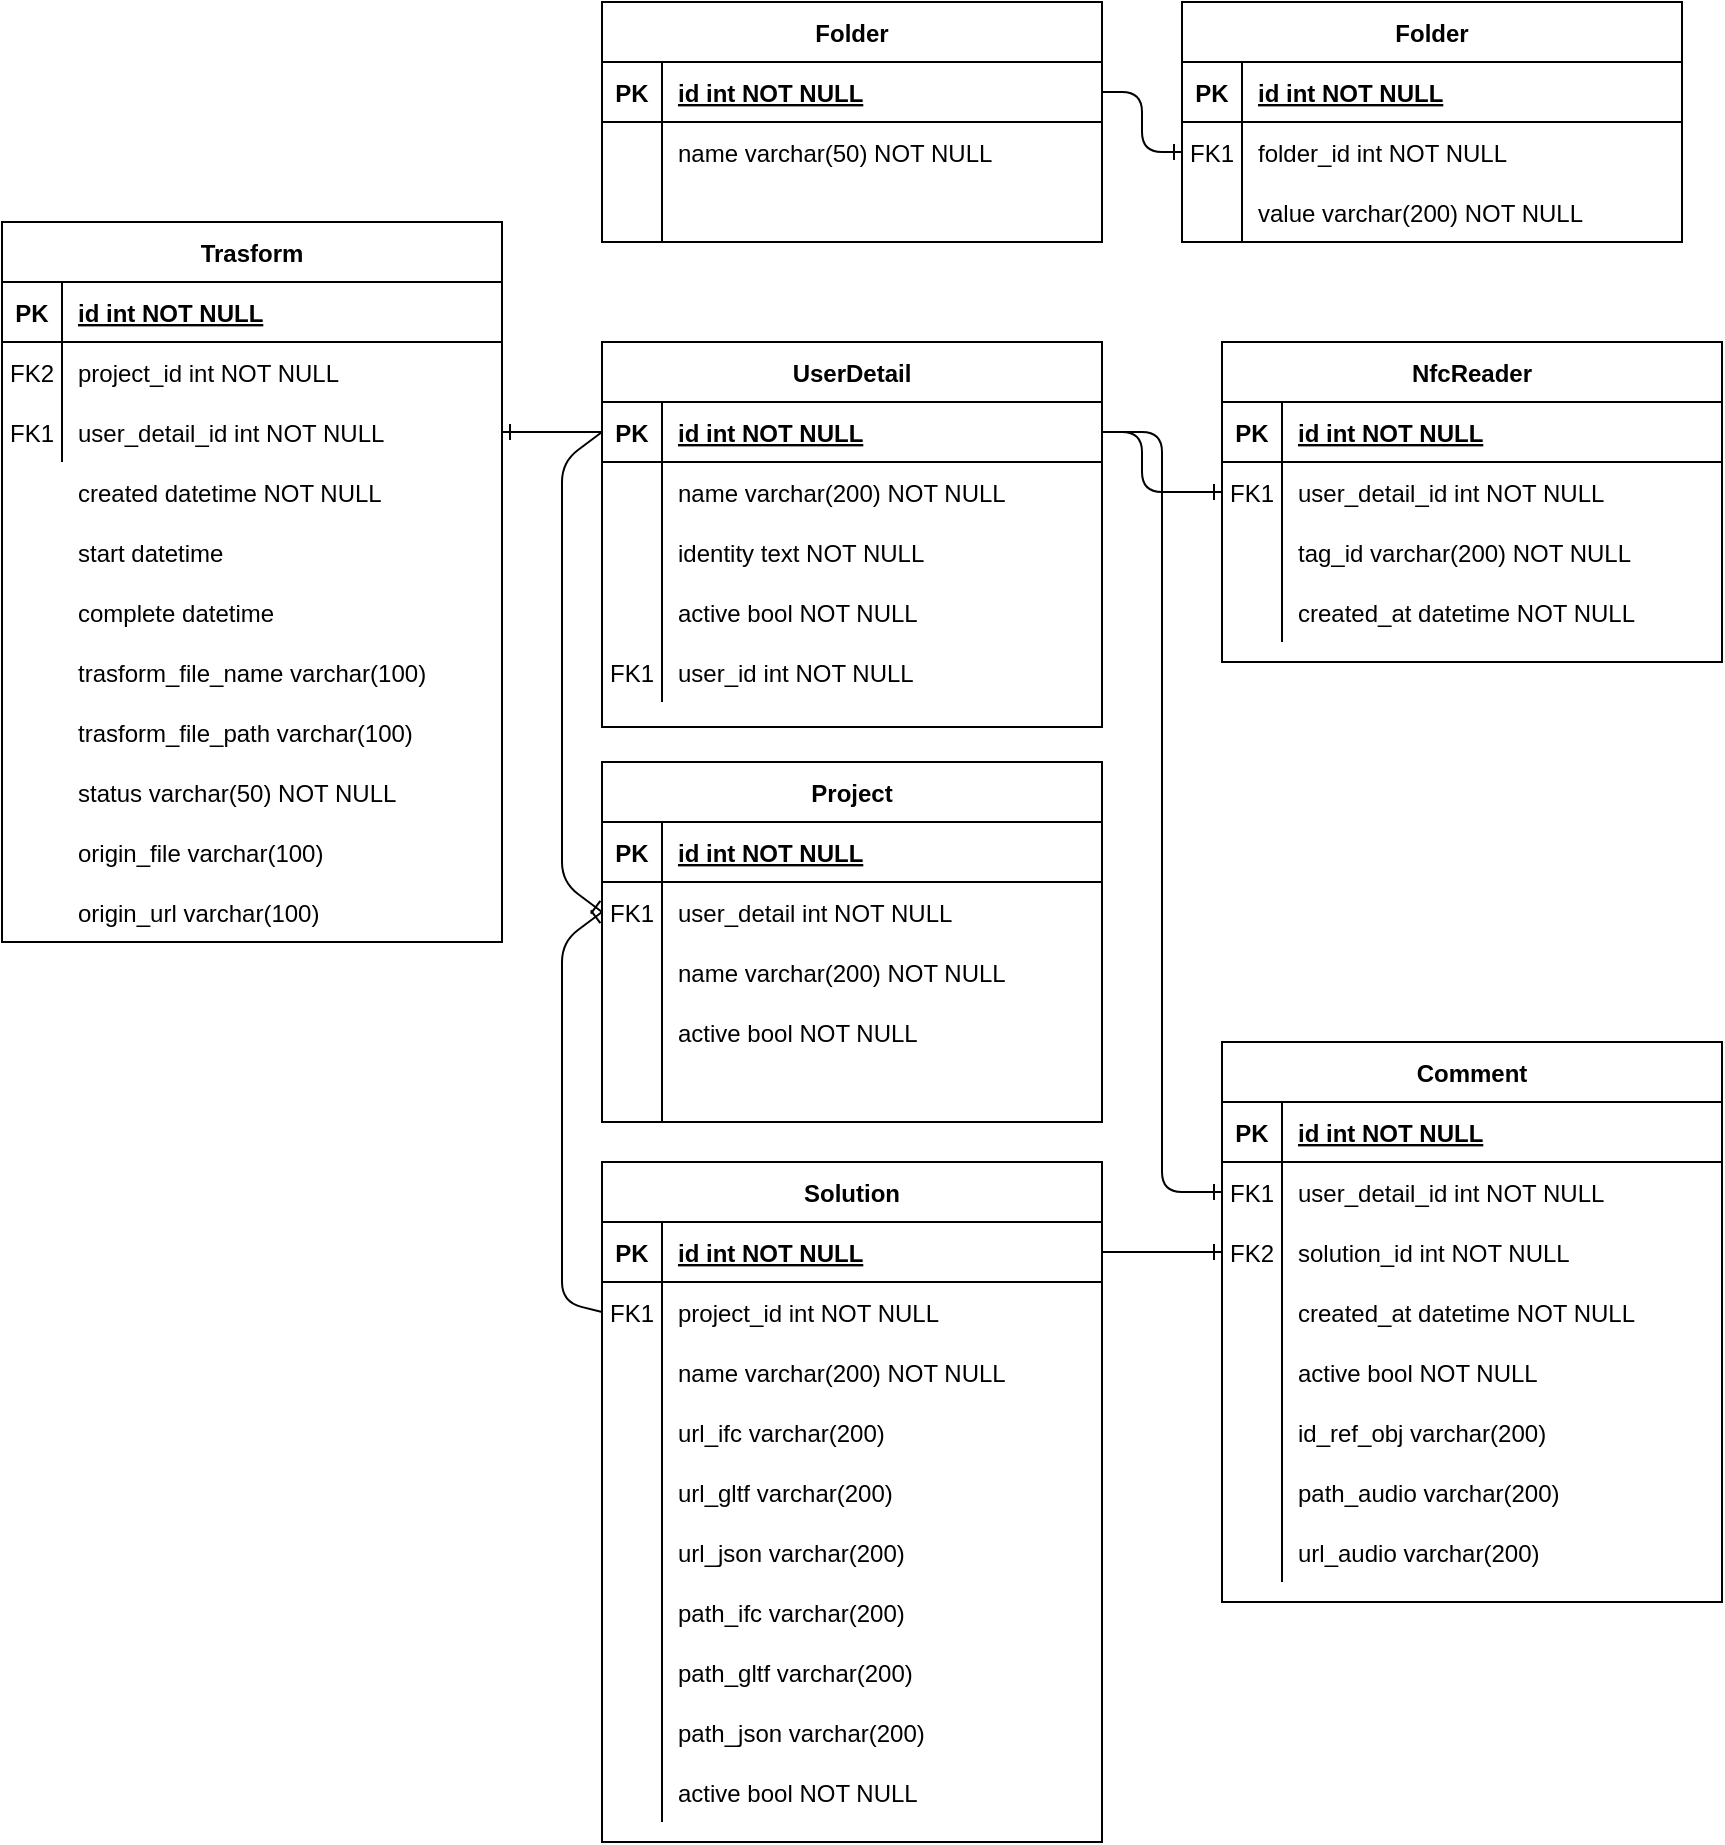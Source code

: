 <mxfile version="21.0.6" type="github">
  <diagram id="R2lEEEUBdFMjLlhIrx00" name="Page-1">
    <mxGraphModel dx="537" dy="819" grid="1" gridSize="10" guides="1" tooltips="1" connect="1" arrows="1" fold="1" page="1" pageScale="1" pageWidth="850" pageHeight="1100" math="0" shadow="0" extFonts="Permanent Marker^https://fonts.googleapis.com/css?family=Permanent+Marker">
      <root>
        <mxCell id="0" />
        <mxCell id="1" parent="0" />
        <mxCell id="ysdyAPPFtzYPSUUlSstP-8" value="Trasform" style="shape=table;startSize=30;container=1;collapsible=1;childLayout=tableLayout;fixedRows=1;rowLines=0;fontStyle=1;align=center;resizeLast=1;" parent="1" vertex="1">
          <mxGeometry x="370" y="210" width="250" height="360" as="geometry" />
        </mxCell>
        <mxCell id="ysdyAPPFtzYPSUUlSstP-9" value="" style="shape=partialRectangle;collapsible=0;dropTarget=0;pointerEvents=0;fillColor=none;points=[[0,0.5],[1,0.5]];portConstraint=eastwest;top=0;left=0;right=0;bottom=1;" parent="ysdyAPPFtzYPSUUlSstP-8" vertex="1">
          <mxGeometry y="30" width="250" height="30" as="geometry" />
        </mxCell>
        <mxCell id="ysdyAPPFtzYPSUUlSstP-10" value="PK" style="shape=partialRectangle;overflow=hidden;connectable=0;fillColor=none;top=0;left=0;bottom=0;right=0;fontStyle=1;" parent="ysdyAPPFtzYPSUUlSstP-9" vertex="1">
          <mxGeometry width="30" height="30" as="geometry">
            <mxRectangle width="30" height="30" as="alternateBounds" />
          </mxGeometry>
        </mxCell>
        <mxCell id="ysdyAPPFtzYPSUUlSstP-11" value="id int NOT NULL " style="shape=partialRectangle;overflow=hidden;connectable=0;fillColor=none;top=0;left=0;bottom=0;right=0;align=left;spacingLeft=6;fontStyle=5;" parent="ysdyAPPFtzYPSUUlSstP-9" vertex="1">
          <mxGeometry x="30" width="220" height="30" as="geometry">
            <mxRectangle width="220" height="30" as="alternateBounds" />
          </mxGeometry>
        </mxCell>
        <mxCell id="ysdyAPPFtzYPSUUlSstP-15" value="" style="shape=partialRectangle;collapsible=0;dropTarget=0;pointerEvents=0;fillColor=none;points=[[0,0.5],[1,0.5]];portConstraint=eastwest;top=0;left=0;right=0;bottom=0;" parent="ysdyAPPFtzYPSUUlSstP-8" vertex="1">
          <mxGeometry y="60" width="250" height="30" as="geometry" />
        </mxCell>
        <mxCell id="ysdyAPPFtzYPSUUlSstP-16" value="FK2" style="shape=partialRectangle;overflow=hidden;connectable=0;fillColor=none;top=0;left=0;bottom=0;right=0;" parent="ysdyAPPFtzYPSUUlSstP-15" vertex="1">
          <mxGeometry width="30" height="30" as="geometry">
            <mxRectangle width="30" height="30" as="alternateBounds" />
          </mxGeometry>
        </mxCell>
        <mxCell id="ysdyAPPFtzYPSUUlSstP-17" value="project_id int NOT NULL" style="shape=partialRectangle;overflow=hidden;connectable=0;fillColor=none;top=0;left=0;bottom=0;right=0;align=left;spacingLeft=6;" parent="ysdyAPPFtzYPSUUlSstP-15" vertex="1">
          <mxGeometry x="30" width="220" height="30" as="geometry">
            <mxRectangle width="220" height="30" as="alternateBounds" />
          </mxGeometry>
        </mxCell>
        <mxCell id="ysdyAPPFtzYPSUUlSstP-12" value="" style="shape=partialRectangle;collapsible=0;dropTarget=0;pointerEvents=0;fillColor=none;points=[[0,0.5],[1,0.5]];portConstraint=eastwest;top=0;left=0;right=0;bottom=0;" parent="ysdyAPPFtzYPSUUlSstP-8" vertex="1">
          <mxGeometry y="90" width="250" height="30" as="geometry" />
        </mxCell>
        <mxCell id="ysdyAPPFtzYPSUUlSstP-13" value="FK1" style="shape=partialRectangle;overflow=hidden;connectable=0;fillColor=none;top=0;left=0;bottom=0;right=0;" parent="ysdyAPPFtzYPSUUlSstP-12" vertex="1">
          <mxGeometry width="30" height="30" as="geometry">
            <mxRectangle width="30" height="30" as="alternateBounds" />
          </mxGeometry>
        </mxCell>
        <mxCell id="ysdyAPPFtzYPSUUlSstP-14" value="user_detail_id int NOT NULL" style="shape=partialRectangle;overflow=hidden;connectable=0;fillColor=none;top=0;left=0;bottom=0;right=0;align=left;spacingLeft=6;" parent="ysdyAPPFtzYPSUUlSstP-12" vertex="1">
          <mxGeometry x="30" width="220" height="30" as="geometry">
            <mxRectangle width="220" height="30" as="alternateBounds" />
          </mxGeometry>
        </mxCell>
        <mxCell id="ysdyAPPFtzYPSUUlSstP-20" value="created datetime NOT NULL" style="shape=partialRectangle;overflow=hidden;connectable=0;fillColor=none;top=0;left=0;bottom=0;right=0;align=left;spacingLeft=6;" parent="1" vertex="1">
          <mxGeometry x="400" y="330" width="220" height="30" as="geometry">
            <mxRectangle width="220" height="30" as="alternateBounds" />
          </mxGeometry>
        </mxCell>
        <mxCell id="ysdyAPPFtzYPSUUlSstP-22" value="start datetime" style="shape=partialRectangle;overflow=hidden;connectable=0;fillColor=none;top=0;left=0;bottom=0;right=0;align=left;spacingLeft=6;" parent="1" vertex="1">
          <mxGeometry x="400" y="360" width="220" height="30" as="geometry">
            <mxRectangle width="220" height="30" as="alternateBounds" />
          </mxGeometry>
        </mxCell>
        <mxCell id="ysdyAPPFtzYPSUUlSstP-23" value="complete datetime" style="shape=partialRectangle;overflow=hidden;connectable=0;fillColor=none;top=0;left=0;bottom=0;right=0;align=left;spacingLeft=6;" parent="1" vertex="1">
          <mxGeometry x="400" y="390" width="220" height="30" as="geometry">
            <mxRectangle width="220" height="30" as="alternateBounds" />
          </mxGeometry>
        </mxCell>
        <mxCell id="ysdyAPPFtzYPSUUlSstP-24" value="trasform_file_name varchar(100)" style="shape=partialRectangle;overflow=hidden;connectable=0;fillColor=none;top=0;left=0;bottom=0;right=0;align=left;spacingLeft=6;" parent="1" vertex="1">
          <mxGeometry x="400" y="420" width="220" height="30" as="geometry">
            <mxRectangle width="220" height="30" as="alternateBounds" />
          </mxGeometry>
        </mxCell>
        <mxCell id="ysdyAPPFtzYPSUUlSstP-25" value="trasform_file_path varchar(100)" style="shape=partialRectangle;overflow=hidden;connectable=0;fillColor=none;top=0;left=0;bottom=0;right=0;align=left;spacingLeft=6;" parent="1" vertex="1">
          <mxGeometry x="400" y="450" width="220" height="30" as="geometry">
            <mxRectangle width="220" height="30" as="alternateBounds" />
          </mxGeometry>
        </mxCell>
        <mxCell id="ysdyAPPFtzYPSUUlSstP-26" value="status varchar(50) NOT NULL" style="shape=partialRectangle;overflow=hidden;connectable=0;fillColor=none;top=0;left=0;bottom=0;right=0;align=left;spacingLeft=6;" parent="1" vertex="1">
          <mxGeometry x="400" y="480" width="220" height="30" as="geometry">
            <mxRectangle width="220" height="30" as="alternateBounds" />
          </mxGeometry>
        </mxCell>
        <mxCell id="ysdyAPPFtzYPSUUlSstP-27" value="origin_file varchar(100)" style="shape=partialRectangle;overflow=hidden;connectable=0;fillColor=none;top=0;left=0;bottom=0;right=0;align=left;spacingLeft=6;" parent="1" vertex="1">
          <mxGeometry x="400" y="510" width="220" height="30" as="geometry">
            <mxRectangle width="220" height="30" as="alternateBounds" />
          </mxGeometry>
        </mxCell>
        <mxCell id="ysdyAPPFtzYPSUUlSstP-28" value="origin_url varchar(100)" style="shape=partialRectangle;overflow=hidden;connectable=0;fillColor=none;top=0;left=0;bottom=0;right=0;align=left;spacingLeft=6;" parent="1" vertex="1">
          <mxGeometry x="400" y="540" width="220" height="30" as="geometry">
            <mxRectangle width="220" height="30" as="alternateBounds" />
          </mxGeometry>
        </mxCell>
        <mxCell id="ysdyAPPFtzYPSUUlSstP-39" value="UserDetail" style="shape=table;startSize=30;container=1;collapsible=1;childLayout=tableLayout;fixedRows=1;rowLines=0;fontStyle=1;align=center;resizeLast=1;" parent="1" vertex="1">
          <mxGeometry x="670" y="270" width="250" height="192.5" as="geometry" />
        </mxCell>
        <mxCell id="ysdyAPPFtzYPSUUlSstP-40" value="" style="shape=partialRectangle;collapsible=0;dropTarget=0;pointerEvents=0;fillColor=none;points=[[0,0.5],[1,0.5]];portConstraint=eastwest;top=0;left=0;right=0;bottom=1;" parent="ysdyAPPFtzYPSUUlSstP-39" vertex="1">
          <mxGeometry y="30" width="250" height="30" as="geometry" />
        </mxCell>
        <mxCell id="ysdyAPPFtzYPSUUlSstP-41" value="PK" style="shape=partialRectangle;overflow=hidden;connectable=0;fillColor=none;top=0;left=0;bottom=0;right=0;fontStyle=1;" parent="ysdyAPPFtzYPSUUlSstP-40" vertex="1">
          <mxGeometry width="30" height="30" as="geometry">
            <mxRectangle width="30" height="30" as="alternateBounds" />
          </mxGeometry>
        </mxCell>
        <mxCell id="ysdyAPPFtzYPSUUlSstP-42" value="id int NOT NULL " style="shape=partialRectangle;overflow=hidden;connectable=0;fillColor=none;top=0;left=0;bottom=0;right=0;align=left;spacingLeft=6;fontStyle=5;" parent="ysdyAPPFtzYPSUUlSstP-40" vertex="1">
          <mxGeometry x="30" width="220" height="30" as="geometry">
            <mxRectangle width="220" height="30" as="alternateBounds" />
          </mxGeometry>
        </mxCell>
        <mxCell id="ysdyAPPFtzYPSUUlSstP-43" value="" style="shape=partialRectangle;collapsible=0;dropTarget=0;pointerEvents=0;fillColor=none;points=[[0,0.5],[1,0.5]];portConstraint=eastwest;top=0;left=0;right=0;bottom=0;" parent="ysdyAPPFtzYPSUUlSstP-39" vertex="1">
          <mxGeometry y="60" width="250" height="30" as="geometry" />
        </mxCell>
        <mxCell id="ysdyAPPFtzYPSUUlSstP-44" value="" style="shape=partialRectangle;overflow=hidden;connectable=0;fillColor=none;top=0;left=0;bottom=0;right=0;" parent="ysdyAPPFtzYPSUUlSstP-43" vertex="1">
          <mxGeometry width="30" height="30" as="geometry">
            <mxRectangle width="30" height="30" as="alternateBounds" />
          </mxGeometry>
        </mxCell>
        <mxCell id="ysdyAPPFtzYPSUUlSstP-45" value="name varchar(200) NOT NULL" style="shape=partialRectangle;overflow=hidden;connectable=0;fillColor=none;top=0;left=0;bottom=0;right=0;align=left;spacingLeft=6;" parent="ysdyAPPFtzYPSUUlSstP-43" vertex="1">
          <mxGeometry x="30" width="220" height="30" as="geometry">
            <mxRectangle width="220" height="30" as="alternateBounds" />
          </mxGeometry>
        </mxCell>
        <mxCell id="ysdyAPPFtzYPSUUlSstP-46" value="" style="shape=partialRectangle;collapsible=0;dropTarget=0;pointerEvents=0;fillColor=none;points=[[0,0.5],[1,0.5]];portConstraint=eastwest;top=0;left=0;right=0;bottom=0;" parent="ysdyAPPFtzYPSUUlSstP-39" vertex="1">
          <mxGeometry y="90" width="250" height="30" as="geometry" />
        </mxCell>
        <mxCell id="ysdyAPPFtzYPSUUlSstP-47" value="" style="shape=partialRectangle;overflow=hidden;connectable=0;fillColor=none;top=0;left=0;bottom=0;right=0;" parent="ysdyAPPFtzYPSUUlSstP-46" vertex="1">
          <mxGeometry width="30" height="30" as="geometry">
            <mxRectangle width="30" height="30" as="alternateBounds" />
          </mxGeometry>
        </mxCell>
        <mxCell id="ysdyAPPFtzYPSUUlSstP-48" value="identity text NOT NULL" style="shape=partialRectangle;overflow=hidden;connectable=0;fillColor=none;top=0;left=0;bottom=0;right=0;align=left;spacingLeft=6;" parent="ysdyAPPFtzYPSUUlSstP-46" vertex="1">
          <mxGeometry x="30" width="220" height="30" as="geometry">
            <mxRectangle width="220" height="30" as="alternateBounds" />
          </mxGeometry>
        </mxCell>
        <mxCell id="ysdyAPPFtzYPSUUlSstP-49" value="" style="shape=partialRectangle;collapsible=0;dropTarget=0;pointerEvents=0;fillColor=none;points=[[0,0.5],[1,0.5]];portConstraint=eastwest;top=0;left=0;right=0;bottom=0;" parent="ysdyAPPFtzYPSUUlSstP-39" vertex="1">
          <mxGeometry y="120" width="250" height="30" as="geometry" />
        </mxCell>
        <mxCell id="ysdyAPPFtzYPSUUlSstP-50" value="" style="shape=partialRectangle;overflow=hidden;connectable=0;fillColor=none;top=0;left=0;bottom=0;right=0;" parent="ysdyAPPFtzYPSUUlSstP-49" vertex="1">
          <mxGeometry width="30" height="30" as="geometry">
            <mxRectangle width="30" height="30" as="alternateBounds" />
          </mxGeometry>
        </mxCell>
        <mxCell id="ysdyAPPFtzYPSUUlSstP-51" value="active bool NOT NULL" style="shape=partialRectangle;overflow=hidden;connectable=0;fillColor=none;top=0;left=0;bottom=0;right=0;align=left;spacingLeft=6;" parent="ysdyAPPFtzYPSUUlSstP-49" vertex="1">
          <mxGeometry x="30" width="220" height="30" as="geometry">
            <mxRectangle width="220" height="30" as="alternateBounds" />
          </mxGeometry>
        </mxCell>
        <mxCell id="ysdyAPPFtzYPSUUlSstP-52" value="" style="shape=partialRectangle;collapsible=0;dropTarget=0;pointerEvents=0;fillColor=none;points=[[0,0.5],[1,0.5]];portConstraint=eastwest;top=0;left=0;right=0;bottom=0;" parent="ysdyAPPFtzYPSUUlSstP-39" vertex="1">
          <mxGeometry y="150" width="250" height="30" as="geometry" />
        </mxCell>
        <mxCell id="ysdyAPPFtzYPSUUlSstP-53" value="FK1" style="shape=partialRectangle;overflow=hidden;connectable=0;fillColor=none;top=0;left=0;bottom=0;right=0;" parent="ysdyAPPFtzYPSUUlSstP-52" vertex="1">
          <mxGeometry width="30" height="30" as="geometry">
            <mxRectangle width="30" height="30" as="alternateBounds" />
          </mxGeometry>
        </mxCell>
        <mxCell id="ysdyAPPFtzYPSUUlSstP-54" value="user_id int NOT NULL" style="shape=partialRectangle;overflow=hidden;connectable=0;fillColor=none;top=0;left=0;bottom=0;right=0;align=left;spacingLeft=6;" parent="ysdyAPPFtzYPSUUlSstP-52" vertex="1">
          <mxGeometry x="30" width="220" height="30" as="geometry">
            <mxRectangle width="220" height="30" as="alternateBounds" />
          </mxGeometry>
        </mxCell>
        <mxCell id="ysdyAPPFtzYPSUUlSstP-58" value="" style="endArrow=ERoneToOne;startArrow=ERone;endFill=1;startFill=0;exitX=1;exitY=0.5;exitDx=0;exitDy=0;entryX=0;entryY=0.5;entryDx=0;entryDy=0;" parent="1" source="ysdyAPPFtzYPSUUlSstP-12" target="ysdyAPPFtzYPSUUlSstP-40" edge="1">
          <mxGeometry width="100" height="100" relative="1" as="geometry">
            <mxPoint x="680" y="-23.636" as="sourcePoint" />
            <mxPoint x="760" y="-16.364" as="targetPoint" />
          </mxGeometry>
        </mxCell>
        <mxCell id="ysdyAPPFtzYPSUUlSstP-59" value="Project" style="shape=table;startSize=30;container=1;collapsible=1;childLayout=tableLayout;fixedRows=1;rowLines=0;fontStyle=1;align=center;resizeLast=1;" parent="1" vertex="1">
          <mxGeometry x="670" y="480" width="250" height="180" as="geometry" />
        </mxCell>
        <mxCell id="ysdyAPPFtzYPSUUlSstP-60" value="" style="shape=partialRectangle;collapsible=0;dropTarget=0;pointerEvents=0;fillColor=none;points=[[0,0.5],[1,0.5]];portConstraint=eastwest;top=0;left=0;right=0;bottom=1;" parent="ysdyAPPFtzYPSUUlSstP-59" vertex="1">
          <mxGeometry y="30" width="250" height="30" as="geometry" />
        </mxCell>
        <mxCell id="ysdyAPPFtzYPSUUlSstP-61" value="PK" style="shape=partialRectangle;overflow=hidden;connectable=0;fillColor=none;top=0;left=0;bottom=0;right=0;fontStyle=1;" parent="ysdyAPPFtzYPSUUlSstP-60" vertex="1">
          <mxGeometry width="30" height="30" as="geometry">
            <mxRectangle width="30" height="30" as="alternateBounds" />
          </mxGeometry>
        </mxCell>
        <mxCell id="ysdyAPPFtzYPSUUlSstP-62" value="id int NOT NULL " style="shape=partialRectangle;overflow=hidden;connectable=0;fillColor=none;top=0;left=0;bottom=0;right=0;align=left;spacingLeft=6;fontStyle=5;" parent="ysdyAPPFtzYPSUUlSstP-60" vertex="1">
          <mxGeometry x="30" width="220" height="30" as="geometry">
            <mxRectangle width="220" height="30" as="alternateBounds" />
          </mxGeometry>
        </mxCell>
        <mxCell id="ysdyAPPFtzYPSUUlSstP-63" value="" style="shape=partialRectangle;collapsible=0;dropTarget=0;pointerEvents=0;fillColor=none;points=[[0,0.5],[1,0.5]];portConstraint=eastwest;top=0;left=0;right=0;bottom=0;" parent="ysdyAPPFtzYPSUUlSstP-59" vertex="1">
          <mxGeometry y="60" width="250" height="30" as="geometry" />
        </mxCell>
        <mxCell id="ysdyAPPFtzYPSUUlSstP-64" value="FK1" style="shape=partialRectangle;overflow=hidden;connectable=0;fillColor=none;top=0;left=0;bottom=0;right=0;" parent="ysdyAPPFtzYPSUUlSstP-63" vertex="1">
          <mxGeometry width="30" height="30" as="geometry">
            <mxRectangle width="30" height="30" as="alternateBounds" />
          </mxGeometry>
        </mxCell>
        <mxCell id="ysdyAPPFtzYPSUUlSstP-65" value="user_detail int NOT NULL" style="shape=partialRectangle;overflow=hidden;connectable=0;fillColor=none;top=0;left=0;bottom=0;right=0;align=left;spacingLeft=6;" parent="ysdyAPPFtzYPSUUlSstP-63" vertex="1">
          <mxGeometry x="30" width="220" height="30" as="geometry">
            <mxRectangle width="220" height="30" as="alternateBounds" />
          </mxGeometry>
        </mxCell>
        <mxCell id="ysdyAPPFtzYPSUUlSstP-66" value="" style="shape=partialRectangle;collapsible=0;dropTarget=0;pointerEvents=0;fillColor=none;points=[[0,0.5],[1,0.5]];portConstraint=eastwest;top=0;left=0;right=0;bottom=0;" parent="ysdyAPPFtzYPSUUlSstP-59" vertex="1">
          <mxGeometry y="90" width="250" height="30" as="geometry" />
        </mxCell>
        <mxCell id="ysdyAPPFtzYPSUUlSstP-67" value="" style="shape=partialRectangle;overflow=hidden;connectable=0;fillColor=none;top=0;left=0;bottom=0;right=0;" parent="ysdyAPPFtzYPSUUlSstP-66" vertex="1">
          <mxGeometry width="30" height="30" as="geometry">
            <mxRectangle width="30" height="30" as="alternateBounds" />
          </mxGeometry>
        </mxCell>
        <mxCell id="ysdyAPPFtzYPSUUlSstP-68" value="name varchar(200) NOT NULL" style="shape=partialRectangle;overflow=hidden;connectable=0;fillColor=none;top=0;left=0;bottom=0;right=0;align=left;spacingLeft=6;" parent="ysdyAPPFtzYPSUUlSstP-66" vertex="1">
          <mxGeometry x="30" width="220" height="30" as="geometry">
            <mxRectangle width="220" height="30" as="alternateBounds" />
          </mxGeometry>
        </mxCell>
        <mxCell id="ysdyAPPFtzYPSUUlSstP-69" value="" style="shape=partialRectangle;collapsible=0;dropTarget=0;pointerEvents=0;fillColor=none;points=[[0,0.5],[1,0.5]];portConstraint=eastwest;top=0;left=0;right=0;bottom=0;" parent="ysdyAPPFtzYPSUUlSstP-59" vertex="1">
          <mxGeometry y="120" width="250" height="30" as="geometry" />
        </mxCell>
        <mxCell id="ysdyAPPFtzYPSUUlSstP-70" value="" style="shape=partialRectangle;overflow=hidden;connectable=0;fillColor=none;top=0;left=0;bottom=0;right=0;" parent="ysdyAPPFtzYPSUUlSstP-69" vertex="1">
          <mxGeometry width="30" height="30" as="geometry">
            <mxRectangle width="30" height="30" as="alternateBounds" />
          </mxGeometry>
        </mxCell>
        <mxCell id="ysdyAPPFtzYPSUUlSstP-71" value="active bool NOT NULL" style="shape=partialRectangle;overflow=hidden;connectable=0;fillColor=none;top=0;left=0;bottom=0;right=0;align=left;spacingLeft=6;" parent="ysdyAPPFtzYPSUUlSstP-69" vertex="1">
          <mxGeometry x="30" width="220" height="30" as="geometry">
            <mxRectangle width="220" height="30" as="alternateBounds" />
          </mxGeometry>
        </mxCell>
        <mxCell id="ysdyAPPFtzYPSUUlSstP-72" value="" style="shape=partialRectangle;collapsible=0;dropTarget=0;pointerEvents=0;fillColor=none;points=[[0,0.5],[1,0.5]];portConstraint=eastwest;top=0;left=0;right=0;bottom=0;" parent="ysdyAPPFtzYPSUUlSstP-59" vertex="1">
          <mxGeometry y="150" width="250" height="30" as="geometry" />
        </mxCell>
        <mxCell id="ysdyAPPFtzYPSUUlSstP-73" value="" style="shape=partialRectangle;overflow=hidden;connectable=0;fillColor=none;top=0;left=0;bottom=0;right=0;" parent="ysdyAPPFtzYPSUUlSstP-72" vertex="1">
          <mxGeometry width="30" height="30" as="geometry">
            <mxRectangle width="30" height="30" as="alternateBounds" />
          </mxGeometry>
        </mxCell>
        <mxCell id="ysdyAPPFtzYPSUUlSstP-74" value="" style="shape=partialRectangle;overflow=hidden;connectable=0;fillColor=none;top=0;left=0;bottom=0;right=0;align=left;spacingLeft=6;" parent="ysdyAPPFtzYPSUUlSstP-72" vertex="1">
          <mxGeometry x="30" width="220" height="30" as="geometry">
            <mxRectangle width="220" height="30" as="alternateBounds" />
          </mxGeometry>
        </mxCell>
        <mxCell id="ysdyAPPFtzYPSUUlSstP-75" value="" style="endArrow=ERoneToOne;startArrow=ERone;endFill=1;startFill=0;exitX=0;exitY=0.5;exitDx=0;exitDy=0;entryX=0;entryY=0.5;entryDx=0;entryDy=0;" parent="1" source="ysdyAPPFtzYPSUUlSstP-63" target="ysdyAPPFtzYPSUUlSstP-40" edge="1">
          <mxGeometry width="100" height="100" relative="1" as="geometry">
            <mxPoint x="630" y="325" as="sourcePoint" />
            <mxPoint x="680" y="325" as="targetPoint" />
            <Array as="points">
              <mxPoint x="650" y="540" />
              <mxPoint x="650" y="430" />
              <mxPoint x="650" y="330" />
            </Array>
          </mxGeometry>
        </mxCell>
        <mxCell id="ysdyAPPFtzYPSUUlSstP-76" value="Solution" style="shape=table;startSize=30;container=1;collapsible=1;childLayout=tableLayout;fixedRows=1;rowLines=0;fontStyle=1;align=center;resizeLast=1;" parent="1" vertex="1">
          <mxGeometry x="670" y="680" width="250" height="340" as="geometry" />
        </mxCell>
        <mxCell id="ysdyAPPFtzYPSUUlSstP-77" value="" style="shape=partialRectangle;collapsible=0;dropTarget=0;pointerEvents=0;fillColor=none;points=[[0,0.5],[1,0.5]];portConstraint=eastwest;top=0;left=0;right=0;bottom=1;" parent="ysdyAPPFtzYPSUUlSstP-76" vertex="1">
          <mxGeometry y="30" width="250" height="30" as="geometry" />
        </mxCell>
        <mxCell id="ysdyAPPFtzYPSUUlSstP-78" value="PK" style="shape=partialRectangle;overflow=hidden;connectable=0;fillColor=none;top=0;left=0;bottom=0;right=0;fontStyle=1;" parent="ysdyAPPFtzYPSUUlSstP-77" vertex="1">
          <mxGeometry width="30" height="30" as="geometry">
            <mxRectangle width="30" height="30" as="alternateBounds" />
          </mxGeometry>
        </mxCell>
        <mxCell id="ysdyAPPFtzYPSUUlSstP-79" value="id int NOT NULL " style="shape=partialRectangle;overflow=hidden;connectable=0;fillColor=none;top=0;left=0;bottom=0;right=0;align=left;spacingLeft=6;fontStyle=5;" parent="ysdyAPPFtzYPSUUlSstP-77" vertex="1">
          <mxGeometry x="30" width="220" height="30" as="geometry">
            <mxRectangle width="220" height="30" as="alternateBounds" />
          </mxGeometry>
        </mxCell>
        <mxCell id="ysdyAPPFtzYPSUUlSstP-80" value="" style="shape=partialRectangle;collapsible=0;dropTarget=0;pointerEvents=0;fillColor=none;points=[[0,0.5],[1,0.5]];portConstraint=eastwest;top=0;left=0;right=0;bottom=0;" parent="ysdyAPPFtzYPSUUlSstP-76" vertex="1">
          <mxGeometry y="60" width="250" height="30" as="geometry" />
        </mxCell>
        <mxCell id="ysdyAPPFtzYPSUUlSstP-81" value="FK1" style="shape=partialRectangle;overflow=hidden;connectable=0;fillColor=none;top=0;left=0;bottom=0;right=0;" parent="ysdyAPPFtzYPSUUlSstP-80" vertex="1">
          <mxGeometry width="30" height="30" as="geometry">
            <mxRectangle width="30" height="30" as="alternateBounds" />
          </mxGeometry>
        </mxCell>
        <mxCell id="ysdyAPPFtzYPSUUlSstP-82" value="project_id int NOT NULL" style="shape=partialRectangle;overflow=hidden;connectable=0;fillColor=none;top=0;left=0;bottom=0;right=0;align=left;spacingLeft=6;" parent="ysdyAPPFtzYPSUUlSstP-80" vertex="1">
          <mxGeometry x="30" width="220" height="30" as="geometry">
            <mxRectangle width="220" height="30" as="alternateBounds" />
          </mxGeometry>
        </mxCell>
        <mxCell id="ysdyAPPFtzYPSUUlSstP-83" value="" style="shape=partialRectangle;collapsible=0;dropTarget=0;pointerEvents=0;fillColor=none;points=[[0,0.5],[1,0.5]];portConstraint=eastwest;top=0;left=0;right=0;bottom=0;" parent="ysdyAPPFtzYPSUUlSstP-76" vertex="1">
          <mxGeometry y="90" width="250" height="30" as="geometry" />
        </mxCell>
        <mxCell id="ysdyAPPFtzYPSUUlSstP-84" value="" style="shape=partialRectangle;overflow=hidden;connectable=0;fillColor=none;top=0;left=0;bottom=0;right=0;" parent="ysdyAPPFtzYPSUUlSstP-83" vertex="1">
          <mxGeometry width="30" height="30" as="geometry">
            <mxRectangle width="30" height="30" as="alternateBounds" />
          </mxGeometry>
        </mxCell>
        <mxCell id="ysdyAPPFtzYPSUUlSstP-85" value="name varchar(200) NOT NULL" style="shape=partialRectangle;overflow=hidden;connectable=0;fillColor=none;top=0;left=0;bottom=0;right=0;align=left;spacingLeft=6;" parent="ysdyAPPFtzYPSUUlSstP-83" vertex="1">
          <mxGeometry x="30" width="220" height="30" as="geometry">
            <mxRectangle width="220" height="30" as="alternateBounds" />
          </mxGeometry>
        </mxCell>
        <mxCell id="ysdyAPPFtzYPSUUlSstP-86" value="" style="shape=partialRectangle;collapsible=0;dropTarget=0;pointerEvents=0;fillColor=none;points=[[0,0.5],[1,0.5]];portConstraint=eastwest;top=0;left=0;right=0;bottom=0;" parent="ysdyAPPFtzYPSUUlSstP-76" vertex="1">
          <mxGeometry y="120" width="250" height="30" as="geometry" />
        </mxCell>
        <mxCell id="ysdyAPPFtzYPSUUlSstP-87" value="" style="shape=partialRectangle;overflow=hidden;connectable=0;fillColor=none;top=0;left=0;bottom=0;right=0;" parent="ysdyAPPFtzYPSUUlSstP-86" vertex="1">
          <mxGeometry width="30" height="30" as="geometry">
            <mxRectangle width="30" height="30" as="alternateBounds" />
          </mxGeometry>
        </mxCell>
        <mxCell id="ysdyAPPFtzYPSUUlSstP-88" value="url_ifc varchar(200)" style="shape=partialRectangle;overflow=hidden;connectable=0;fillColor=none;top=0;left=0;bottom=0;right=0;align=left;spacingLeft=6;" parent="ysdyAPPFtzYPSUUlSstP-86" vertex="1">
          <mxGeometry x="30" width="220" height="30" as="geometry">
            <mxRectangle width="220" height="30" as="alternateBounds" />
          </mxGeometry>
        </mxCell>
        <mxCell id="ysdyAPPFtzYPSUUlSstP-89" value="" style="shape=partialRectangle;collapsible=0;dropTarget=0;pointerEvents=0;fillColor=none;points=[[0,0.5],[1,0.5]];portConstraint=eastwest;top=0;left=0;right=0;bottom=0;" parent="ysdyAPPFtzYPSUUlSstP-76" vertex="1">
          <mxGeometry y="150" width="250" height="30" as="geometry" />
        </mxCell>
        <mxCell id="ysdyAPPFtzYPSUUlSstP-90" value="" style="shape=partialRectangle;overflow=hidden;connectable=0;fillColor=none;top=0;left=0;bottom=0;right=0;" parent="ysdyAPPFtzYPSUUlSstP-89" vertex="1">
          <mxGeometry width="30" height="30" as="geometry">
            <mxRectangle width="30" height="30" as="alternateBounds" />
          </mxGeometry>
        </mxCell>
        <mxCell id="ysdyAPPFtzYPSUUlSstP-91" value="url_gltf varchar(200)" style="shape=partialRectangle;overflow=hidden;connectable=0;fillColor=none;top=0;left=0;bottom=0;right=0;align=left;spacingLeft=6;" parent="ysdyAPPFtzYPSUUlSstP-89" vertex="1">
          <mxGeometry x="30" width="220" height="30" as="geometry">
            <mxRectangle width="220" height="30" as="alternateBounds" />
          </mxGeometry>
        </mxCell>
        <mxCell id="ysdyAPPFtzYPSUUlSstP-102" value="" style="shape=partialRectangle;collapsible=0;dropTarget=0;pointerEvents=0;fillColor=none;points=[[0,0.5],[1,0.5]];portConstraint=eastwest;top=0;left=0;right=0;bottom=0;" parent="ysdyAPPFtzYPSUUlSstP-76" vertex="1">
          <mxGeometry y="180" width="250" height="30" as="geometry" />
        </mxCell>
        <mxCell id="ysdyAPPFtzYPSUUlSstP-103" value="" style="shape=partialRectangle;overflow=hidden;connectable=0;fillColor=none;top=0;left=0;bottom=0;right=0;" parent="ysdyAPPFtzYPSUUlSstP-102" vertex="1">
          <mxGeometry width="30" height="30" as="geometry">
            <mxRectangle width="30" height="30" as="alternateBounds" />
          </mxGeometry>
        </mxCell>
        <mxCell id="ysdyAPPFtzYPSUUlSstP-104" value="url_json varchar(200)" style="shape=partialRectangle;overflow=hidden;connectable=0;fillColor=none;top=0;left=0;bottom=0;right=0;align=left;spacingLeft=6;" parent="ysdyAPPFtzYPSUUlSstP-102" vertex="1">
          <mxGeometry x="30" width="220" height="30" as="geometry">
            <mxRectangle width="220" height="30" as="alternateBounds" />
          </mxGeometry>
        </mxCell>
        <mxCell id="ysdyAPPFtzYPSUUlSstP-111" value="" style="shape=partialRectangle;collapsible=0;dropTarget=0;pointerEvents=0;fillColor=none;points=[[0,0.5],[1,0.5]];portConstraint=eastwest;top=0;left=0;right=0;bottom=0;" parent="ysdyAPPFtzYPSUUlSstP-76" vertex="1">
          <mxGeometry y="210" width="250" height="30" as="geometry" />
        </mxCell>
        <mxCell id="ysdyAPPFtzYPSUUlSstP-112" value="" style="shape=partialRectangle;overflow=hidden;connectable=0;fillColor=none;top=0;left=0;bottom=0;right=0;" parent="ysdyAPPFtzYPSUUlSstP-111" vertex="1">
          <mxGeometry width="30" height="30" as="geometry">
            <mxRectangle width="30" height="30" as="alternateBounds" />
          </mxGeometry>
        </mxCell>
        <mxCell id="ysdyAPPFtzYPSUUlSstP-113" value="path_ifc varchar(200)" style="shape=partialRectangle;overflow=hidden;connectable=0;fillColor=none;top=0;left=0;bottom=0;right=0;align=left;spacingLeft=6;" parent="ysdyAPPFtzYPSUUlSstP-111" vertex="1">
          <mxGeometry x="30" width="220" height="30" as="geometry">
            <mxRectangle width="220" height="30" as="alternateBounds" />
          </mxGeometry>
        </mxCell>
        <mxCell id="ysdyAPPFtzYPSUUlSstP-108" value="" style="shape=partialRectangle;collapsible=0;dropTarget=0;pointerEvents=0;fillColor=none;points=[[0,0.5],[1,0.5]];portConstraint=eastwest;top=0;left=0;right=0;bottom=0;" parent="ysdyAPPFtzYPSUUlSstP-76" vertex="1">
          <mxGeometry y="240" width="250" height="30" as="geometry" />
        </mxCell>
        <mxCell id="ysdyAPPFtzYPSUUlSstP-109" value="" style="shape=partialRectangle;overflow=hidden;connectable=0;fillColor=none;top=0;left=0;bottom=0;right=0;" parent="ysdyAPPFtzYPSUUlSstP-108" vertex="1">
          <mxGeometry width="30" height="30" as="geometry">
            <mxRectangle width="30" height="30" as="alternateBounds" />
          </mxGeometry>
        </mxCell>
        <mxCell id="ysdyAPPFtzYPSUUlSstP-110" value="path_gltf varchar(200)" style="shape=partialRectangle;overflow=hidden;connectable=0;fillColor=none;top=0;left=0;bottom=0;right=0;align=left;spacingLeft=6;" parent="ysdyAPPFtzYPSUUlSstP-108" vertex="1">
          <mxGeometry x="30" width="220" height="30" as="geometry">
            <mxRectangle width="220" height="30" as="alternateBounds" />
          </mxGeometry>
        </mxCell>
        <mxCell id="ysdyAPPFtzYPSUUlSstP-105" value="" style="shape=partialRectangle;collapsible=0;dropTarget=0;pointerEvents=0;fillColor=none;points=[[0,0.5],[1,0.5]];portConstraint=eastwest;top=0;left=0;right=0;bottom=0;" parent="ysdyAPPFtzYPSUUlSstP-76" vertex="1">
          <mxGeometry y="270" width="250" height="30" as="geometry" />
        </mxCell>
        <mxCell id="ysdyAPPFtzYPSUUlSstP-106" value="" style="shape=partialRectangle;overflow=hidden;connectable=0;fillColor=none;top=0;left=0;bottom=0;right=0;" parent="ysdyAPPFtzYPSUUlSstP-105" vertex="1">
          <mxGeometry width="30" height="30" as="geometry">
            <mxRectangle width="30" height="30" as="alternateBounds" />
          </mxGeometry>
        </mxCell>
        <mxCell id="ysdyAPPFtzYPSUUlSstP-107" value="path_json varchar(200)" style="shape=partialRectangle;overflow=hidden;connectable=0;fillColor=none;top=0;left=0;bottom=0;right=0;align=left;spacingLeft=6;" parent="ysdyAPPFtzYPSUUlSstP-105" vertex="1">
          <mxGeometry x="30" width="220" height="30" as="geometry">
            <mxRectangle width="220" height="30" as="alternateBounds" />
          </mxGeometry>
        </mxCell>
        <mxCell id="ysdyAPPFtzYPSUUlSstP-114" value="" style="shape=partialRectangle;collapsible=0;dropTarget=0;pointerEvents=0;fillColor=none;points=[[0,0.5],[1,0.5]];portConstraint=eastwest;top=0;left=0;right=0;bottom=0;" parent="ysdyAPPFtzYPSUUlSstP-76" vertex="1">
          <mxGeometry y="300" width="250" height="30" as="geometry" />
        </mxCell>
        <mxCell id="ysdyAPPFtzYPSUUlSstP-115" value="" style="shape=partialRectangle;overflow=hidden;connectable=0;fillColor=none;top=0;left=0;bottom=0;right=0;" parent="ysdyAPPFtzYPSUUlSstP-114" vertex="1">
          <mxGeometry width="30" height="30" as="geometry">
            <mxRectangle width="30" height="30" as="alternateBounds" />
          </mxGeometry>
        </mxCell>
        <mxCell id="ysdyAPPFtzYPSUUlSstP-116" value="active bool NOT NULL" style="shape=partialRectangle;overflow=hidden;connectable=0;fillColor=none;top=0;left=0;bottom=0;right=0;align=left;spacingLeft=6;" parent="ysdyAPPFtzYPSUUlSstP-114" vertex="1">
          <mxGeometry x="30" width="220" height="30" as="geometry">
            <mxRectangle width="220" height="30" as="alternateBounds" />
          </mxGeometry>
        </mxCell>
        <mxCell id="ysdyAPPFtzYPSUUlSstP-120" value="" style="endArrow=ERoneToOne;startArrow=ERone;endFill=1;startFill=0;exitX=0;exitY=0.5;exitDx=0;exitDy=0;entryX=0;entryY=0.5;entryDx=0;entryDy=0;" parent="1" source="ysdyAPPFtzYPSUUlSstP-63" target="ysdyAPPFtzYPSUUlSstP-80" edge="1">
          <mxGeometry width="100" height="100" relative="1" as="geometry">
            <mxPoint x="680" y="575" as="sourcePoint" />
            <mxPoint x="680" y="315" as="targetPoint" />
            <Array as="points">
              <mxPoint x="650" y="570" />
              <mxPoint x="650" y="670" />
              <mxPoint x="650" y="750" />
            </Array>
          </mxGeometry>
        </mxCell>
        <mxCell id="ysdyAPPFtzYPSUUlSstP-121" value="Comment" style="shape=table;startSize=30;container=1;collapsible=1;childLayout=tableLayout;fixedRows=1;rowLines=0;fontStyle=1;align=center;resizeLast=1;" parent="1" vertex="1">
          <mxGeometry x="980" y="620" width="250" height="280" as="geometry" />
        </mxCell>
        <mxCell id="ysdyAPPFtzYPSUUlSstP-122" value="" style="shape=partialRectangle;collapsible=0;dropTarget=0;pointerEvents=0;fillColor=none;points=[[0,0.5],[1,0.5]];portConstraint=eastwest;top=0;left=0;right=0;bottom=1;" parent="ysdyAPPFtzYPSUUlSstP-121" vertex="1">
          <mxGeometry y="30" width="250" height="30" as="geometry" />
        </mxCell>
        <mxCell id="ysdyAPPFtzYPSUUlSstP-123" value="PK" style="shape=partialRectangle;overflow=hidden;connectable=0;fillColor=none;top=0;left=0;bottom=0;right=0;fontStyle=1;" parent="ysdyAPPFtzYPSUUlSstP-122" vertex="1">
          <mxGeometry width="30" height="30" as="geometry">
            <mxRectangle width="30" height="30" as="alternateBounds" />
          </mxGeometry>
        </mxCell>
        <mxCell id="ysdyAPPFtzYPSUUlSstP-124" value="id int NOT NULL " style="shape=partialRectangle;overflow=hidden;connectable=0;fillColor=none;top=0;left=0;bottom=0;right=0;align=left;spacingLeft=6;fontStyle=5;" parent="ysdyAPPFtzYPSUUlSstP-122" vertex="1">
          <mxGeometry x="30" width="220" height="30" as="geometry">
            <mxRectangle width="220" height="30" as="alternateBounds" />
          </mxGeometry>
        </mxCell>
        <mxCell id="ysdyAPPFtzYPSUUlSstP-125" value="" style="shape=partialRectangle;collapsible=0;dropTarget=0;pointerEvents=0;fillColor=none;points=[[0,0.5],[1,0.5]];portConstraint=eastwest;top=0;left=0;right=0;bottom=0;" parent="ysdyAPPFtzYPSUUlSstP-121" vertex="1">
          <mxGeometry y="60" width="250" height="30" as="geometry" />
        </mxCell>
        <mxCell id="ysdyAPPFtzYPSUUlSstP-126" value="FK1" style="shape=partialRectangle;overflow=hidden;connectable=0;fillColor=none;top=0;left=0;bottom=0;right=0;" parent="ysdyAPPFtzYPSUUlSstP-125" vertex="1">
          <mxGeometry width="30" height="30" as="geometry">
            <mxRectangle width="30" height="30" as="alternateBounds" />
          </mxGeometry>
        </mxCell>
        <mxCell id="ysdyAPPFtzYPSUUlSstP-127" value="user_detail_id int NOT NULL" style="shape=partialRectangle;overflow=hidden;connectable=0;fillColor=none;top=0;left=0;bottom=0;right=0;align=left;spacingLeft=6;" parent="ysdyAPPFtzYPSUUlSstP-125" vertex="1">
          <mxGeometry x="30" width="220" height="30" as="geometry">
            <mxRectangle width="220" height="30" as="alternateBounds" />
          </mxGeometry>
        </mxCell>
        <mxCell id="ysdyAPPFtzYPSUUlSstP-128" value="" style="shape=partialRectangle;collapsible=0;dropTarget=0;pointerEvents=0;fillColor=none;points=[[0,0.5],[1,0.5]];portConstraint=eastwest;top=0;left=0;right=0;bottom=0;" parent="ysdyAPPFtzYPSUUlSstP-121" vertex="1">
          <mxGeometry y="90" width="250" height="30" as="geometry" />
        </mxCell>
        <mxCell id="ysdyAPPFtzYPSUUlSstP-129" value="FK2" style="shape=partialRectangle;overflow=hidden;connectable=0;fillColor=none;top=0;left=0;bottom=0;right=0;" parent="ysdyAPPFtzYPSUUlSstP-128" vertex="1">
          <mxGeometry width="30" height="30" as="geometry">
            <mxRectangle width="30" height="30" as="alternateBounds" />
          </mxGeometry>
        </mxCell>
        <mxCell id="ysdyAPPFtzYPSUUlSstP-130" value="solution_id int NOT NULL" style="shape=partialRectangle;overflow=hidden;connectable=0;fillColor=none;top=0;left=0;bottom=0;right=0;align=left;spacingLeft=6;" parent="ysdyAPPFtzYPSUUlSstP-128" vertex="1">
          <mxGeometry x="30" width="220" height="30" as="geometry">
            <mxRectangle width="220" height="30" as="alternateBounds" />
          </mxGeometry>
        </mxCell>
        <mxCell id="ysdyAPPFtzYPSUUlSstP-131" value="" style="shape=partialRectangle;collapsible=0;dropTarget=0;pointerEvents=0;fillColor=none;points=[[0,0.5],[1,0.5]];portConstraint=eastwest;top=0;left=0;right=0;bottom=0;" parent="ysdyAPPFtzYPSUUlSstP-121" vertex="1">
          <mxGeometry y="120" width="250" height="30" as="geometry" />
        </mxCell>
        <mxCell id="ysdyAPPFtzYPSUUlSstP-132" value="" style="shape=partialRectangle;overflow=hidden;connectable=0;fillColor=none;top=0;left=0;bottom=0;right=0;" parent="ysdyAPPFtzYPSUUlSstP-131" vertex="1">
          <mxGeometry width="30" height="30" as="geometry">
            <mxRectangle width="30" height="30" as="alternateBounds" />
          </mxGeometry>
        </mxCell>
        <mxCell id="ysdyAPPFtzYPSUUlSstP-133" value="created_at datetime NOT NULL" style="shape=partialRectangle;overflow=hidden;connectable=0;fillColor=none;top=0;left=0;bottom=0;right=0;align=left;spacingLeft=6;" parent="ysdyAPPFtzYPSUUlSstP-131" vertex="1">
          <mxGeometry x="30" width="220" height="30" as="geometry">
            <mxRectangle width="220" height="30" as="alternateBounds" />
          </mxGeometry>
        </mxCell>
        <mxCell id="ysdyAPPFtzYPSUUlSstP-134" value="" style="shape=partialRectangle;collapsible=0;dropTarget=0;pointerEvents=0;fillColor=none;points=[[0,0.5],[1,0.5]];portConstraint=eastwest;top=0;left=0;right=0;bottom=0;" parent="ysdyAPPFtzYPSUUlSstP-121" vertex="1">
          <mxGeometry y="150" width="250" height="30" as="geometry" />
        </mxCell>
        <mxCell id="ysdyAPPFtzYPSUUlSstP-135" value="" style="shape=partialRectangle;overflow=hidden;connectable=0;fillColor=none;top=0;left=0;bottom=0;right=0;" parent="ysdyAPPFtzYPSUUlSstP-134" vertex="1">
          <mxGeometry width="30" height="30" as="geometry">
            <mxRectangle width="30" height="30" as="alternateBounds" />
          </mxGeometry>
        </mxCell>
        <mxCell id="ysdyAPPFtzYPSUUlSstP-136" value="active bool NOT NULL" style="shape=partialRectangle;overflow=hidden;connectable=0;fillColor=none;top=0;left=0;bottom=0;right=0;align=left;spacingLeft=6;" parent="ysdyAPPFtzYPSUUlSstP-134" vertex="1">
          <mxGeometry x="30" width="220" height="30" as="geometry">
            <mxRectangle width="220" height="30" as="alternateBounds" />
          </mxGeometry>
        </mxCell>
        <mxCell id="ysdyAPPFtzYPSUUlSstP-152" value="" style="shape=partialRectangle;collapsible=0;dropTarget=0;pointerEvents=0;fillColor=none;points=[[0,0.5],[1,0.5]];portConstraint=eastwest;top=0;left=0;right=0;bottom=0;" parent="ysdyAPPFtzYPSUUlSstP-121" vertex="1">
          <mxGeometry y="180" width="250" height="30" as="geometry" />
        </mxCell>
        <mxCell id="ysdyAPPFtzYPSUUlSstP-153" value="" style="shape=partialRectangle;overflow=hidden;connectable=0;fillColor=none;top=0;left=0;bottom=0;right=0;" parent="ysdyAPPFtzYPSUUlSstP-152" vertex="1">
          <mxGeometry width="30" height="30" as="geometry">
            <mxRectangle width="30" height="30" as="alternateBounds" />
          </mxGeometry>
        </mxCell>
        <mxCell id="ysdyAPPFtzYPSUUlSstP-154" value="id_ref_obj varchar(200)" style="shape=partialRectangle;overflow=hidden;connectable=0;fillColor=none;top=0;left=0;bottom=0;right=0;align=left;spacingLeft=6;" parent="ysdyAPPFtzYPSUUlSstP-152" vertex="1">
          <mxGeometry x="30" width="220" height="30" as="geometry">
            <mxRectangle width="220" height="30" as="alternateBounds" />
          </mxGeometry>
        </mxCell>
        <mxCell id="ysdyAPPFtzYPSUUlSstP-173" value="" style="shape=partialRectangle;collapsible=0;dropTarget=0;pointerEvents=0;fillColor=none;points=[[0,0.5],[1,0.5]];portConstraint=eastwest;top=0;left=0;right=0;bottom=0;" parent="ysdyAPPFtzYPSUUlSstP-121" vertex="1">
          <mxGeometry y="210" width="250" height="30" as="geometry" />
        </mxCell>
        <mxCell id="ysdyAPPFtzYPSUUlSstP-174" value="" style="shape=partialRectangle;overflow=hidden;connectable=0;fillColor=none;top=0;left=0;bottom=0;right=0;" parent="ysdyAPPFtzYPSUUlSstP-173" vertex="1">
          <mxGeometry width="30" height="30" as="geometry">
            <mxRectangle width="30" height="30" as="alternateBounds" />
          </mxGeometry>
        </mxCell>
        <mxCell id="ysdyAPPFtzYPSUUlSstP-175" value="path_audio varchar(200)" style="shape=partialRectangle;overflow=hidden;connectable=0;fillColor=none;top=0;left=0;bottom=0;right=0;align=left;spacingLeft=6;" parent="ysdyAPPFtzYPSUUlSstP-173" vertex="1">
          <mxGeometry x="30" width="220" height="30" as="geometry">
            <mxRectangle width="220" height="30" as="alternateBounds" />
          </mxGeometry>
        </mxCell>
        <mxCell id="ysdyAPPFtzYPSUUlSstP-176" value="" style="shape=partialRectangle;collapsible=0;dropTarget=0;pointerEvents=0;fillColor=none;points=[[0,0.5],[1,0.5]];portConstraint=eastwest;top=0;left=0;right=0;bottom=0;" parent="ysdyAPPFtzYPSUUlSstP-121" vertex="1">
          <mxGeometry y="240" width="250" height="30" as="geometry" />
        </mxCell>
        <mxCell id="ysdyAPPFtzYPSUUlSstP-177" value="" style="shape=partialRectangle;overflow=hidden;connectable=0;fillColor=none;top=0;left=0;bottom=0;right=0;" parent="ysdyAPPFtzYPSUUlSstP-176" vertex="1">
          <mxGeometry width="30" height="30" as="geometry">
            <mxRectangle width="30" height="30" as="alternateBounds" />
          </mxGeometry>
        </mxCell>
        <mxCell id="ysdyAPPFtzYPSUUlSstP-178" value="url_audio varchar(200)" style="shape=partialRectangle;overflow=hidden;connectable=0;fillColor=none;top=0;left=0;bottom=0;right=0;align=left;spacingLeft=6;" parent="ysdyAPPFtzYPSUUlSstP-176" vertex="1">
          <mxGeometry x="30" width="220" height="30" as="geometry">
            <mxRectangle width="220" height="30" as="alternateBounds" />
          </mxGeometry>
        </mxCell>
        <mxCell id="ysdyAPPFtzYPSUUlSstP-179" value="" style="endArrow=ERoneToOne;startArrow=ERone;endFill=1;startFill=0;exitX=0;exitY=0.5;exitDx=0;exitDy=0;entryX=1;entryY=0.5;entryDx=0;entryDy=0;" parent="1" source="ysdyAPPFtzYPSUUlSstP-125" target="ysdyAPPFtzYPSUUlSstP-40" edge="1">
          <mxGeometry width="100" height="100" relative="1" as="geometry">
            <mxPoint x="680" y="565" as="sourcePoint" />
            <mxPoint x="970" y="420" as="targetPoint" />
            <Array as="points">
              <mxPoint x="950" y="695" />
              <mxPoint x="950" y="315" />
            </Array>
          </mxGeometry>
        </mxCell>
        <mxCell id="ysdyAPPFtzYPSUUlSstP-180" value="" style="endArrow=ERoneToOne;startArrow=ERone;endFill=1;startFill=0;exitX=0;exitY=0.5;exitDx=0;exitDy=0;entryX=1;entryY=0.5;entryDx=0;entryDy=0;" parent="1" source="ysdyAPPFtzYPSUUlSstP-128" target="ysdyAPPFtzYPSUUlSstP-77" edge="1">
          <mxGeometry width="100" height="100" relative="1" as="geometry">
            <mxPoint x="990" y="565" as="sourcePoint" />
            <mxPoint x="930" y="325" as="targetPoint" />
            <Array as="points" />
          </mxGeometry>
        </mxCell>
        <mxCell id="ysdyAPPFtzYPSUUlSstP-181" value="Folder" style="shape=table;startSize=30;container=1;collapsible=1;childLayout=tableLayout;fixedRows=1;rowLines=0;fontStyle=1;align=center;resizeLast=1;" parent="1" vertex="1">
          <mxGeometry x="670" y="100" width="250" height="120" as="geometry" />
        </mxCell>
        <mxCell id="ysdyAPPFtzYPSUUlSstP-182" value="" style="shape=partialRectangle;collapsible=0;dropTarget=0;pointerEvents=0;fillColor=none;points=[[0,0.5],[1,0.5]];portConstraint=eastwest;top=0;left=0;right=0;bottom=1;" parent="ysdyAPPFtzYPSUUlSstP-181" vertex="1">
          <mxGeometry y="30" width="250" height="30" as="geometry" />
        </mxCell>
        <mxCell id="ysdyAPPFtzYPSUUlSstP-183" value="PK" style="shape=partialRectangle;overflow=hidden;connectable=0;fillColor=none;top=0;left=0;bottom=0;right=0;fontStyle=1;" parent="ysdyAPPFtzYPSUUlSstP-182" vertex="1">
          <mxGeometry width="30" height="30" as="geometry">
            <mxRectangle width="30" height="30" as="alternateBounds" />
          </mxGeometry>
        </mxCell>
        <mxCell id="ysdyAPPFtzYPSUUlSstP-184" value="id int NOT NULL " style="shape=partialRectangle;overflow=hidden;connectable=0;fillColor=none;top=0;left=0;bottom=0;right=0;align=left;spacingLeft=6;fontStyle=5;" parent="ysdyAPPFtzYPSUUlSstP-182" vertex="1">
          <mxGeometry x="30" width="220" height="30" as="geometry">
            <mxRectangle width="220" height="30" as="alternateBounds" />
          </mxGeometry>
        </mxCell>
        <mxCell id="ysdyAPPFtzYPSUUlSstP-185" value="" style="shape=partialRectangle;collapsible=0;dropTarget=0;pointerEvents=0;fillColor=none;points=[[0,0.5],[1,0.5]];portConstraint=eastwest;top=0;left=0;right=0;bottom=0;" parent="ysdyAPPFtzYPSUUlSstP-181" vertex="1">
          <mxGeometry y="60" width="250" height="30" as="geometry" />
        </mxCell>
        <mxCell id="ysdyAPPFtzYPSUUlSstP-186" value="" style="shape=partialRectangle;overflow=hidden;connectable=0;fillColor=none;top=0;left=0;bottom=0;right=0;" parent="ysdyAPPFtzYPSUUlSstP-185" vertex="1">
          <mxGeometry width="30" height="30" as="geometry">
            <mxRectangle width="30" height="30" as="alternateBounds" />
          </mxGeometry>
        </mxCell>
        <mxCell id="ysdyAPPFtzYPSUUlSstP-187" value="name varchar(50) NOT NULL" style="shape=partialRectangle;overflow=hidden;connectable=0;fillColor=none;top=0;left=0;bottom=0;right=0;align=left;spacingLeft=6;" parent="ysdyAPPFtzYPSUUlSstP-185" vertex="1">
          <mxGeometry x="30" width="220" height="30" as="geometry">
            <mxRectangle width="220" height="30" as="alternateBounds" />
          </mxGeometry>
        </mxCell>
        <mxCell id="ysdyAPPFtzYPSUUlSstP-188" value="" style="shape=partialRectangle;collapsible=0;dropTarget=0;pointerEvents=0;fillColor=none;points=[[0,0.5],[1,0.5]];portConstraint=eastwest;top=0;left=0;right=0;bottom=0;" parent="ysdyAPPFtzYPSUUlSstP-181" vertex="1">
          <mxGeometry y="90" width="250" height="30" as="geometry" />
        </mxCell>
        <mxCell id="ysdyAPPFtzYPSUUlSstP-189" value="" style="shape=partialRectangle;overflow=hidden;connectable=0;fillColor=none;top=0;left=0;bottom=0;right=0;" parent="ysdyAPPFtzYPSUUlSstP-188" vertex="1">
          <mxGeometry width="30" height="30" as="geometry">
            <mxRectangle width="30" height="30" as="alternateBounds" />
          </mxGeometry>
        </mxCell>
        <mxCell id="ysdyAPPFtzYPSUUlSstP-190" value="" style="shape=partialRectangle;overflow=hidden;connectable=0;fillColor=none;top=0;left=0;bottom=0;right=0;align=left;spacingLeft=6;" parent="ysdyAPPFtzYPSUUlSstP-188" vertex="1">
          <mxGeometry x="30" width="220" height="30" as="geometry">
            <mxRectangle width="220" height="30" as="alternateBounds" />
          </mxGeometry>
        </mxCell>
        <mxCell id="ysdyAPPFtzYPSUUlSstP-191" value="Folder" style="shape=table;startSize=30;container=1;collapsible=1;childLayout=tableLayout;fixedRows=1;rowLines=0;fontStyle=1;align=center;resizeLast=1;" parent="1" vertex="1">
          <mxGeometry x="960" y="100" width="250" height="120" as="geometry" />
        </mxCell>
        <mxCell id="ysdyAPPFtzYPSUUlSstP-192" value="" style="shape=partialRectangle;collapsible=0;dropTarget=0;pointerEvents=0;fillColor=none;points=[[0,0.5],[1,0.5]];portConstraint=eastwest;top=0;left=0;right=0;bottom=1;" parent="ysdyAPPFtzYPSUUlSstP-191" vertex="1">
          <mxGeometry y="30" width="250" height="30" as="geometry" />
        </mxCell>
        <mxCell id="ysdyAPPFtzYPSUUlSstP-193" value="PK" style="shape=partialRectangle;overflow=hidden;connectable=0;fillColor=none;top=0;left=0;bottom=0;right=0;fontStyle=1;" parent="ysdyAPPFtzYPSUUlSstP-192" vertex="1">
          <mxGeometry width="30" height="30" as="geometry">
            <mxRectangle width="30" height="30" as="alternateBounds" />
          </mxGeometry>
        </mxCell>
        <mxCell id="ysdyAPPFtzYPSUUlSstP-194" value="id int NOT NULL " style="shape=partialRectangle;overflow=hidden;connectable=0;fillColor=none;top=0;left=0;bottom=0;right=0;align=left;spacingLeft=6;fontStyle=5;" parent="ysdyAPPFtzYPSUUlSstP-192" vertex="1">
          <mxGeometry x="30" width="220" height="30" as="geometry">
            <mxRectangle width="220" height="30" as="alternateBounds" />
          </mxGeometry>
        </mxCell>
        <mxCell id="ysdyAPPFtzYPSUUlSstP-195" value="" style="shape=partialRectangle;collapsible=0;dropTarget=0;pointerEvents=0;fillColor=none;points=[[0,0.5],[1,0.5]];portConstraint=eastwest;top=0;left=0;right=0;bottom=0;" parent="ysdyAPPFtzYPSUUlSstP-191" vertex="1">
          <mxGeometry y="60" width="250" height="30" as="geometry" />
        </mxCell>
        <mxCell id="ysdyAPPFtzYPSUUlSstP-196" value="FK1" style="shape=partialRectangle;overflow=hidden;connectable=0;fillColor=none;top=0;left=0;bottom=0;right=0;" parent="ysdyAPPFtzYPSUUlSstP-195" vertex="1">
          <mxGeometry width="30" height="30" as="geometry">
            <mxRectangle width="30" height="30" as="alternateBounds" />
          </mxGeometry>
        </mxCell>
        <mxCell id="ysdyAPPFtzYPSUUlSstP-197" value="folder_id int NOT NULL" style="shape=partialRectangle;overflow=hidden;connectable=0;fillColor=none;top=0;left=0;bottom=0;right=0;align=left;spacingLeft=6;" parent="ysdyAPPFtzYPSUUlSstP-195" vertex="1">
          <mxGeometry x="30" width="220" height="30" as="geometry">
            <mxRectangle width="220" height="30" as="alternateBounds" />
          </mxGeometry>
        </mxCell>
        <mxCell id="ysdyAPPFtzYPSUUlSstP-198" value="" style="shape=partialRectangle;collapsible=0;dropTarget=0;pointerEvents=0;fillColor=none;points=[[0,0.5],[1,0.5]];portConstraint=eastwest;top=0;left=0;right=0;bottom=0;" parent="ysdyAPPFtzYPSUUlSstP-191" vertex="1">
          <mxGeometry y="90" width="250" height="30" as="geometry" />
        </mxCell>
        <mxCell id="ysdyAPPFtzYPSUUlSstP-199" value="" style="shape=partialRectangle;overflow=hidden;connectable=0;fillColor=none;top=0;left=0;bottom=0;right=0;" parent="ysdyAPPFtzYPSUUlSstP-198" vertex="1">
          <mxGeometry width="30" height="30" as="geometry">
            <mxRectangle width="30" height="30" as="alternateBounds" />
          </mxGeometry>
        </mxCell>
        <mxCell id="ysdyAPPFtzYPSUUlSstP-200" value="value varchar(200) NOT NULL" style="shape=partialRectangle;overflow=hidden;connectable=0;fillColor=none;top=0;left=0;bottom=0;right=0;align=left;spacingLeft=6;" parent="ysdyAPPFtzYPSUUlSstP-198" vertex="1">
          <mxGeometry x="30" width="220" height="30" as="geometry">
            <mxRectangle width="220" height="30" as="alternateBounds" />
          </mxGeometry>
        </mxCell>
        <mxCell id="ysdyAPPFtzYPSUUlSstP-204" value="" style="endArrow=ERoneToOne;startArrow=ERone;endFill=1;startFill=0;exitX=0;exitY=0.5;exitDx=0;exitDy=0;entryX=1;entryY=0.5;entryDx=0;entryDy=0;" parent="1" source="ysdyAPPFtzYPSUUlSstP-195" target="ysdyAPPFtzYPSUUlSstP-182" edge="1">
          <mxGeometry width="100" height="100" relative="1" as="geometry">
            <mxPoint x="1540" y="610" as="sourcePoint" />
            <mxPoint x="1480" y="370" as="targetPoint" />
            <Array as="points">
              <mxPoint x="940" y="175" />
              <mxPoint x="940" y="145" />
            </Array>
          </mxGeometry>
        </mxCell>
        <mxCell id="ysdyAPPFtzYPSUUlSstP-205" value="NfcReader" style="shape=table;startSize=30;container=1;collapsible=1;childLayout=tableLayout;fixedRows=1;rowLines=0;fontStyle=1;align=center;resizeLast=1;" parent="1" vertex="1">
          <mxGeometry x="980" y="270" width="250" height="160" as="geometry" />
        </mxCell>
        <mxCell id="ysdyAPPFtzYPSUUlSstP-206" value="" style="shape=partialRectangle;collapsible=0;dropTarget=0;pointerEvents=0;fillColor=none;points=[[0,0.5],[1,0.5]];portConstraint=eastwest;top=0;left=0;right=0;bottom=1;" parent="ysdyAPPFtzYPSUUlSstP-205" vertex="1">
          <mxGeometry y="30" width="250" height="30" as="geometry" />
        </mxCell>
        <mxCell id="ysdyAPPFtzYPSUUlSstP-207" value="PK" style="shape=partialRectangle;overflow=hidden;connectable=0;fillColor=none;top=0;left=0;bottom=0;right=0;fontStyle=1;" parent="ysdyAPPFtzYPSUUlSstP-206" vertex="1">
          <mxGeometry width="30" height="30" as="geometry">
            <mxRectangle width="30" height="30" as="alternateBounds" />
          </mxGeometry>
        </mxCell>
        <mxCell id="ysdyAPPFtzYPSUUlSstP-208" value="id int NOT NULL " style="shape=partialRectangle;overflow=hidden;connectable=0;fillColor=none;top=0;left=0;bottom=0;right=0;align=left;spacingLeft=6;fontStyle=5;" parent="ysdyAPPFtzYPSUUlSstP-206" vertex="1">
          <mxGeometry x="30" width="220" height="30" as="geometry">
            <mxRectangle width="220" height="30" as="alternateBounds" />
          </mxGeometry>
        </mxCell>
        <mxCell id="ysdyAPPFtzYPSUUlSstP-209" value="" style="shape=partialRectangle;collapsible=0;dropTarget=0;pointerEvents=0;fillColor=none;points=[[0,0.5],[1,0.5]];portConstraint=eastwest;top=0;left=0;right=0;bottom=0;" parent="ysdyAPPFtzYPSUUlSstP-205" vertex="1">
          <mxGeometry y="60" width="250" height="30" as="geometry" />
        </mxCell>
        <mxCell id="ysdyAPPFtzYPSUUlSstP-210" value="FK1" style="shape=partialRectangle;overflow=hidden;connectable=0;fillColor=none;top=0;left=0;bottom=0;right=0;" parent="ysdyAPPFtzYPSUUlSstP-209" vertex="1">
          <mxGeometry width="30" height="30" as="geometry">
            <mxRectangle width="30" height="30" as="alternateBounds" />
          </mxGeometry>
        </mxCell>
        <mxCell id="ysdyAPPFtzYPSUUlSstP-211" value="user_detail_id int NOT NULL" style="shape=partialRectangle;overflow=hidden;connectable=0;fillColor=none;top=0;left=0;bottom=0;right=0;align=left;spacingLeft=6;" parent="ysdyAPPFtzYPSUUlSstP-209" vertex="1">
          <mxGeometry x="30" width="220" height="30" as="geometry">
            <mxRectangle width="220" height="30" as="alternateBounds" />
          </mxGeometry>
        </mxCell>
        <mxCell id="ysdyAPPFtzYPSUUlSstP-212" value="" style="shape=partialRectangle;collapsible=0;dropTarget=0;pointerEvents=0;fillColor=none;points=[[0,0.5],[1,0.5]];portConstraint=eastwest;top=0;left=0;right=0;bottom=0;" parent="ysdyAPPFtzYPSUUlSstP-205" vertex="1">
          <mxGeometry y="90" width="250" height="30" as="geometry" />
        </mxCell>
        <mxCell id="ysdyAPPFtzYPSUUlSstP-213" value="" style="shape=partialRectangle;overflow=hidden;connectable=0;fillColor=none;top=0;left=0;bottom=0;right=0;" parent="ysdyAPPFtzYPSUUlSstP-212" vertex="1">
          <mxGeometry width="30" height="30" as="geometry">
            <mxRectangle width="30" height="30" as="alternateBounds" />
          </mxGeometry>
        </mxCell>
        <mxCell id="ysdyAPPFtzYPSUUlSstP-214" value="tag_id varchar(200) NOT NULL" style="shape=partialRectangle;overflow=hidden;connectable=0;fillColor=none;top=0;left=0;bottom=0;right=0;align=left;spacingLeft=6;" parent="ysdyAPPFtzYPSUUlSstP-212" vertex="1">
          <mxGeometry x="30" width="220" height="30" as="geometry">
            <mxRectangle width="220" height="30" as="alternateBounds" />
          </mxGeometry>
        </mxCell>
        <mxCell id="ysdyAPPFtzYPSUUlSstP-215" value="" style="shape=partialRectangle;collapsible=0;dropTarget=0;pointerEvents=0;fillColor=none;points=[[0,0.5],[1,0.5]];portConstraint=eastwest;top=0;left=0;right=0;bottom=0;" parent="ysdyAPPFtzYPSUUlSstP-205" vertex="1">
          <mxGeometry y="120" width="250" height="30" as="geometry" />
        </mxCell>
        <mxCell id="ysdyAPPFtzYPSUUlSstP-216" value="" style="shape=partialRectangle;overflow=hidden;connectable=0;fillColor=none;top=0;left=0;bottom=0;right=0;" parent="ysdyAPPFtzYPSUUlSstP-215" vertex="1">
          <mxGeometry width="30" height="30" as="geometry">
            <mxRectangle width="30" height="30" as="alternateBounds" />
          </mxGeometry>
        </mxCell>
        <mxCell id="ysdyAPPFtzYPSUUlSstP-217" value="created_at datetime NOT NULL" style="shape=partialRectangle;overflow=hidden;connectable=0;fillColor=none;top=0;left=0;bottom=0;right=0;align=left;spacingLeft=6;" parent="ysdyAPPFtzYPSUUlSstP-215" vertex="1">
          <mxGeometry x="30" width="220" height="30" as="geometry">
            <mxRectangle width="220" height="30" as="alternateBounds" />
          </mxGeometry>
        </mxCell>
        <mxCell id="ysdyAPPFtzYPSUUlSstP-218" value="" style="endArrow=ERoneToOne;startArrow=ERone;endFill=1;startFill=0;exitX=0;exitY=0.5;exitDx=0;exitDy=0;entryX=1;entryY=0.5;entryDx=0;entryDy=0;" parent="1" source="ysdyAPPFtzYPSUUlSstP-209" target="ysdyAPPFtzYPSUUlSstP-40" edge="1">
          <mxGeometry width="100" height="100" relative="1" as="geometry">
            <mxPoint x="990" y="705" as="sourcePoint" />
            <mxPoint x="930" y="325" as="targetPoint" />
            <Array as="points">
              <mxPoint x="940" y="345" />
              <mxPoint x="940" y="315" />
            </Array>
          </mxGeometry>
        </mxCell>
      </root>
    </mxGraphModel>
  </diagram>
</mxfile>
